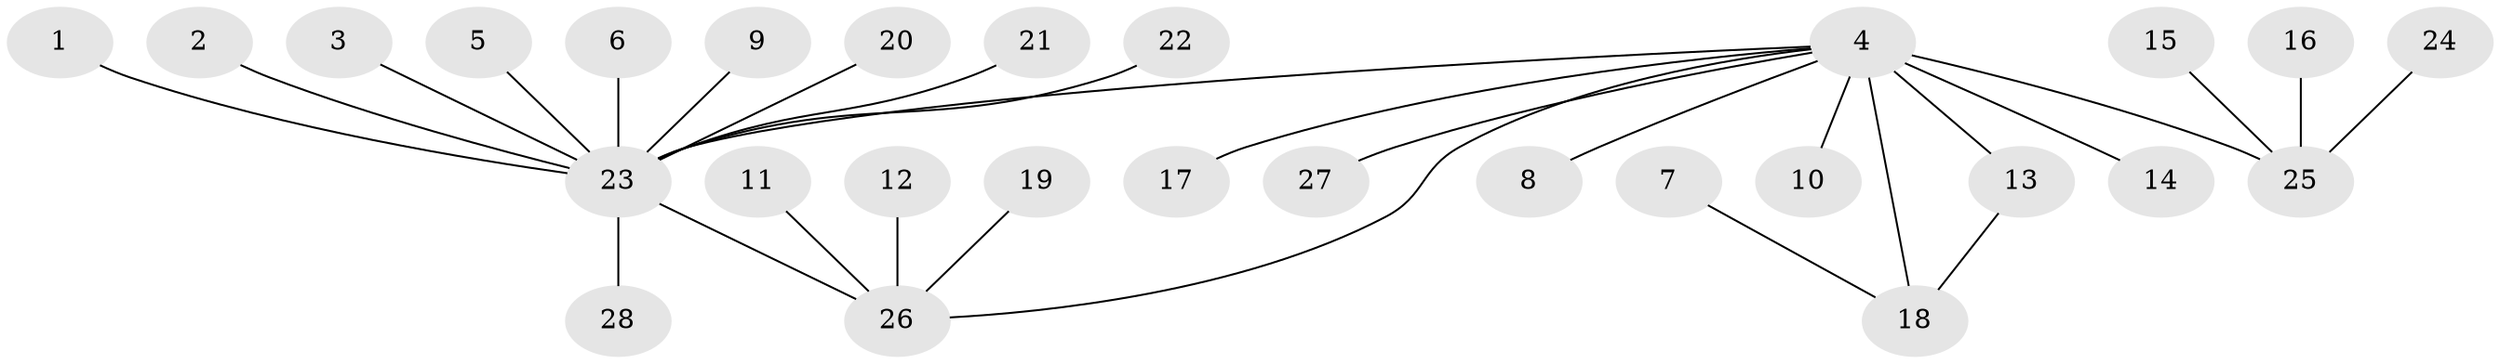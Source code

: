 // original degree distribution, {12: 0.017857142857142856, 6: 0.05357142857142857, 4: 0.017857142857142856, 14: 0.017857142857142856, 2: 0.17857142857142858, 3: 0.07142857142857142, 1: 0.6071428571428571, 5: 0.03571428571428571}
// Generated by graph-tools (version 1.1) at 2025/26/03/09/25 03:26:05]
// undirected, 28 vertices, 29 edges
graph export_dot {
graph [start="1"]
  node [color=gray90,style=filled];
  1;
  2;
  3;
  4;
  5;
  6;
  7;
  8;
  9;
  10;
  11;
  12;
  13;
  14;
  15;
  16;
  17;
  18;
  19;
  20;
  21;
  22;
  23;
  24;
  25;
  26;
  27;
  28;
  1 -- 23 [weight=1.0];
  2 -- 23 [weight=1.0];
  3 -- 23 [weight=1.0];
  4 -- 8 [weight=1.0];
  4 -- 10 [weight=1.0];
  4 -- 13 [weight=1.0];
  4 -- 14 [weight=2.0];
  4 -- 17 [weight=1.0];
  4 -- 18 [weight=1.0];
  4 -- 23 [weight=2.0];
  4 -- 25 [weight=3.0];
  4 -- 26 [weight=1.0];
  4 -- 27 [weight=1.0];
  5 -- 23 [weight=1.0];
  6 -- 23 [weight=1.0];
  7 -- 18 [weight=1.0];
  9 -- 23 [weight=1.0];
  11 -- 26 [weight=1.0];
  12 -- 26 [weight=1.0];
  13 -- 18 [weight=1.0];
  15 -- 25 [weight=1.0];
  16 -- 25 [weight=1.0];
  19 -- 26 [weight=1.0];
  20 -- 23 [weight=1.0];
  21 -- 23 [weight=1.0];
  22 -- 23 [weight=1.0];
  23 -- 26 [weight=1.0];
  23 -- 28 [weight=1.0];
  24 -- 25 [weight=1.0];
}
